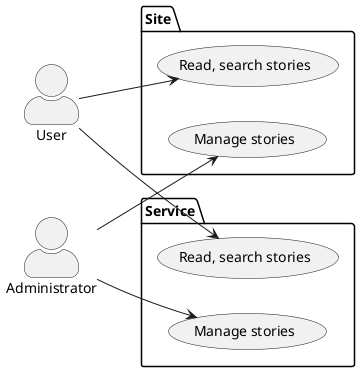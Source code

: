 @startuml "use"
left to right direction
skinparam actorStyle awesome
actor User as u
actor Administrator as a
package Site {
   usecase "Read, search stories" as uc1
   usecase "Manage stories" as uc2
}

package Service {
   usecase "Read, search stories" as ucs1
   usecase "Manage stories" as ucs2
}

u-->uc1
u -->ucs1
a-->uc2
a-->ucs2

@enduml